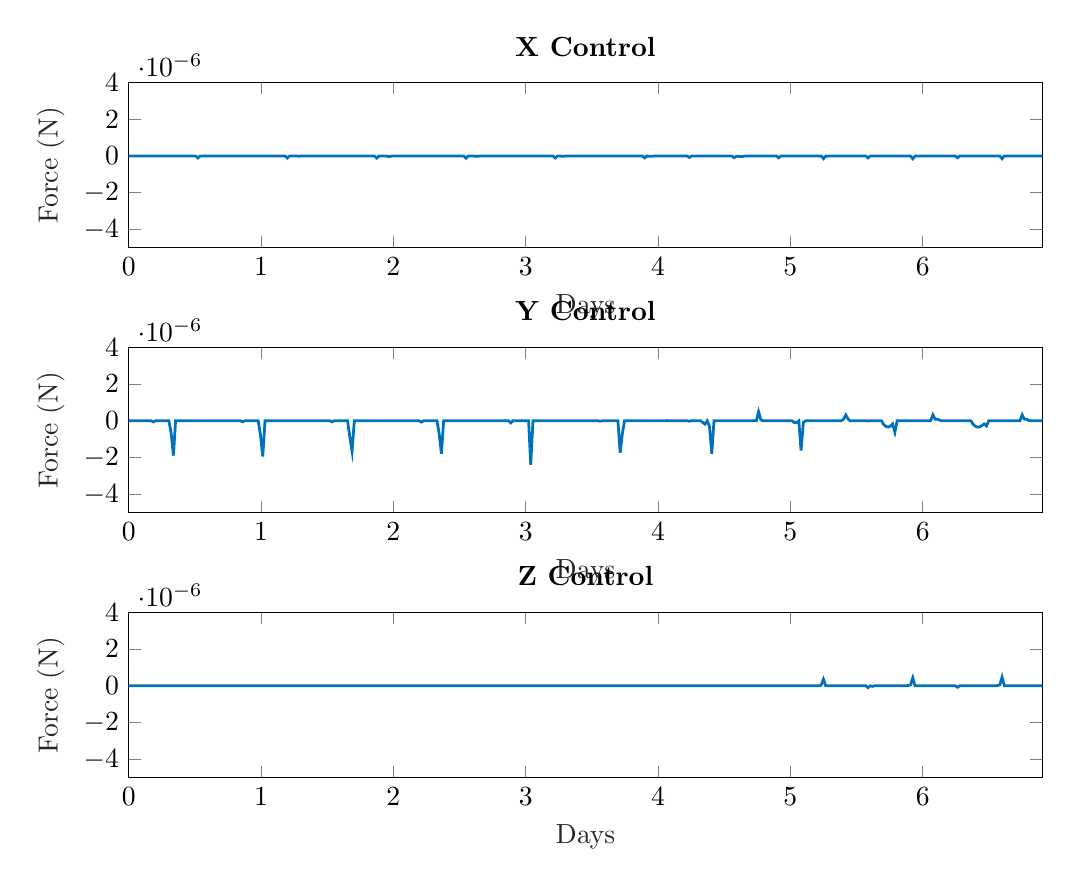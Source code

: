 % This file was created by matlab2tikz.
%
%The latest updates can be retrieved from
%  http://www.mathworks.com/matlabcentral/fileexchange/22022-matlab2tikz-matlab2tikz
%where you can also make suggestions and rate matlab2tikz.
%
\definecolor{mycolor1}{rgb}{0.0,0.447,0.741}%
%
\begin{tikzpicture}

\begin{axis}[%
width=4.568in,
height=0.827in,
at={(0.766in,3.215in)},
scale only axis,
xmin=0,
xmax=6.904,
xlabel style={font=\color{white!15!black}},
xlabel={Days},
ymin=-5e-06,
ymax=4e-06,
ylabel style={font=\color{white!15!black}},
ylabel={Force (N)},
axis background/.style={fill=white},
title style={font=\bfseries},
title={X Control}
]
\addplot [color=mycolor1, line width=1.0pt, forget plot]
  table[row sep=crcr]{%
0	5.029e-16\\
0.017	7.652e-16\\
0.034	9.939e-16\\
0.051	1.177e-15\\
0.068	1.303e-15\\
0.084	1.367e-15\\
0.101	1.375e-15\\
0.118	1.344e-15\\
0.135	1.297e-15\\
0.152	1.258e-15\\
0.169	1.244e-15\\
0.186	-1.205e-16\\
0.203	-9.17e-18\\
0.219	-5.318e-18\\
0.236	-3.497e-18\\
0.253	-2.233e-18\\
0.27	-1.373e-18\\
0.287	-7.483e-19\\
0.304	-2.847e-19\\
0.321	-1.244e-20\\
0.338	1.093e-19\\
0.354	1.667e-19\\
0.371	1.031e-19\\
0.388	-4.097e-20\\
0.405	-2.311e-19\\
0.422	-4.579e-19\\
0.439	-7.325e-19\\
0.456	-9.957e-19\\
0.473	-1.21e-18\\
0.49	-1.437e-18\\
0.506	-1.6e-18\\
0.523	-1.087e-07\\
0.54	-2.686e-14\\
0.557	-1.227e-14\\
0.574	-7.561e-15\\
0.591	-4.994e-15\\
0.608	-3.244e-15\\
0.625	-1.89e-15\\
0.641	-7.523e-16\\
0.658	2.528e-16\\
0.675	1.164e-15\\
0.692	1.988e-15\\
0.709	2.707e-15\\
0.726	3.287e-15\\
0.743	3.695e-15\\
0.76	3.915e-15\\
0.777	3.966e-15\\
0.793	3.898e-15\\
0.81	3.78e-15\\
0.827	3.681e-15\\
0.844	3.652e-15\\
0.861	-3.157e-16\\
0.878	-1.648e-17\\
0.895	-9.149e-18\\
0.912	-5.44e-18\\
0.928	-3.782e-18\\
0.945	-2.148e-18\\
0.962	-1.032e-18\\
0.979	-7.043e-19\\
0.996	7.031e-20\\
1.013	3.831e-19\\
1.03	1.475e-20\\
1.047	3.291e-20\\
1.063	-4.2e-19\\
1.08	-2.56e-20\\
1.097	-1.076e-18\\
1.114	-8.526e-19\\
1.131	-2.273e-18\\
1.148	-2.934e-18\\
1.165	-2.095e-18\\
1.182	-3.7e-18\\
1.199	-1.156e-07\\
1.215	-3.533e-15\\
1.232	-1.61e-15\\
1.249	-9.306e-16\\
1.266	-5.59e-16\\
1.283	-8.688e-09\\
1.3	-4.489e-09\\
1.317	-5.414e-16\\
1.334	-4.052e-16\\
1.35	-2.142e-16\\
1.367	-3.82e-17\\
1.384	1.158e-16\\
1.401	2.466e-16\\
1.418	3.542e-16\\
1.435	4.346e-16\\
1.452	4.913e-16\\
1.469	5.234e-16\\
1.485	5.412e-16\\
1.502	5.566e-16\\
1.519	5.709e-16\\
1.536	-6.236e-16\\
1.553	-2.253e-16\\
1.57	-1.177e-16\\
1.587	-6.4e-17\\
1.604	-2.979e-17\\
1.621	-5.816e-18\\
1.637	1.102e-17\\
1.654	2.189e-17\\
1.671	2.739e-17\\
1.688	2.815e-17\\
1.705	2.478e-17\\
1.722	1.812e-17\\
1.739	9.015e-18\\
1.756	-1.74e-18\\
1.772	-1.344e-17\\
1.789	-2.55e-17\\
1.806	-3.722e-17\\
1.823	-4.783e-17\\
1.84	-5.67e-17\\
1.857	-6.278e-17\\
1.874	-1.136e-07\\
1.891	-3.558e-15\\
1.907	-1.625e-15\\
1.924	-9.298e-16\\
1.941	-1.55e-10\\
1.958	-1.997e-08\\
1.975	-2.072e-08\\
1.992	-2.839e-15\\
2.009	-1.022e-15\\
2.026	-5.116e-16\\
2.043	-2.204e-16\\
2.059	-9.955e-18\\
2.076	1.544e-16\\
2.093	2.872e-16\\
2.11	3.882e-16\\
2.127	4.598e-16\\
2.144	5.073e-16\\
2.161	5.367e-16\\
2.178	5.61e-16\\
2.194	5.878e-16\\
2.211	-3.047e-16\\
2.228	-9.935e-17\\
2.245	-5.057e-17\\
2.262	-2.845e-17\\
2.279	-1.354e-17\\
2.296	-3.308e-18\\
2.313	3.235e-18\\
2.33	8.303e-18\\
2.346	1.118e-17\\
2.363	1.181e-17\\
2.38	1.032e-17\\
2.397	7.386e-18\\
2.414	3.927e-18\\
2.431	6.318e-20\\
2.448	-4.692e-18\\
2.465	-9.363e-18\\
2.481	-1.437e-17\\
2.498	-1.841e-17\\
2.515	-2.192e-17\\
2.532	-2.486e-17\\
2.549	-1.146e-07\\
2.566	-6.73e-15\\
2.583	-3.1e-15\\
2.6	-1.82e-15\\
2.616	-1.418e-08\\
2.633	-2.023e-08\\
2.65	-2.674e-15\\
2.667	-1.412e-15\\
2.684	-7.324e-16\\
2.701	-2.889e-16\\
2.718	4.78e-17\\
2.735	3.241e-16\\
2.752	5.529e-16\\
2.768	7.377e-16\\
2.785	8.745e-16\\
2.802	9.631e-16\\
2.819	1.01e-15\\
2.836	1.031e-15\\
2.853	1.045e-15\\
2.87	1.069e-15\\
2.887	-1.76e-14\\
2.903	-4.707e-15\\
2.92	-2.339e-15\\
2.937	-1.276e-15\\
2.954	-6.255e-16\\
2.971	-1.746e-16\\
2.988	1.465e-16\\
3.005	3.623e-16\\
3.022	4.83e-16\\
3.038	5.181e-16\\
3.055	4.786e-16\\
3.072	3.779e-16\\
3.089	2.311e-16\\
3.106	5.284e-17\\
3.123	-1.443e-16\\
3.14	-3.478e-16\\
3.157	-5.464e-16\\
3.174	-7.255e-16\\
3.19	-8.718e-16\\
3.207	-9.697e-16\\
3.224	-1.091e-07\\
3.241	-3.555e-15\\
3.258	-3.055e-09\\
3.275	-1.517e-08\\
3.292	-8.493e-09\\
3.309	-2.016e-15\\
3.325	-1.019e-15\\
3.342	-5.858e-16\\
3.359	-3.069e-16\\
3.376	-9.29e-17\\
3.393	8.41e-17\\
3.41	2.37e-16\\
3.427	3.678e-16\\
3.444	4.761e-16\\
3.46	5.57e-16\\
3.477	6.098e-16\\
3.494	6.371e-16\\
3.511	6.48e-16\\
3.528	6.537e-16\\
3.545	6.664e-16\\
3.562	-7.57e-14\\
3.579	-1.212e-14\\
3.596	-5.765e-15\\
3.612	-3.084e-15\\
3.629	-1.466e-15\\
3.646	-3.465e-16\\
3.663	4.486e-16\\
3.68	9.768e-16\\
3.697	1.266e-15\\
3.714	1.336e-15\\
3.731	1.218e-15\\
3.747	9.474e-16\\
3.764	5.615e-16\\
3.781	9.698e-17\\
3.798	-4.108e-16\\
3.815	-9.341e-16\\
3.832	-1.439e-15\\
3.849	-1.893e-15\\
3.866	-2.256e-15\\
3.883	-2.485e-15\\
3.899	-1.01e-07\\
3.916	-3.675e-09\\
3.933	-1.135e-08\\
3.95	-1.764e-08\\
3.967	-1.675e-15\\
3.984	-7.776e-16\\
4.001	-4.467e-16\\
4.018	-2.597e-16\\
4.034	-1.324e-16\\
4.051	-3.307e-17\\
4.068	5.342e-17\\
4.085	1.291e-16\\
4.102	1.973e-16\\
4.119	2.549e-16\\
4.136	2.997e-16\\
4.153	3.291e-16\\
4.169	3.463e-16\\
4.186	3.534e-16\\
4.203	3.584e-16\\
4.22	3.678e-16\\
4.237	-7.921e-08\\
4.254	-9.071e-17\\
4.271	-3.917e-17\\
4.288	-2.01e-17\\
4.305	-9.032e-18\\
4.321	-1.232e-18\\
4.338	4.758e-18\\
4.355	1.702e-18\\
4.372	9.262e-19\\
4.389	2.343e-18\\
4.406	3.138e-18\\
4.423	2.95e-18\\
4.44	1.951e-18\\
4.456	4.096e-19\\
4.473	-1.536e-18\\
4.49	-3.596e-18\\
4.507	-5.509e-18\\
4.524	-6.828e-18\\
4.541	-8.092e-18\\
4.558	-8.244e-18\\
4.575	-9.359e-08\\
4.591	-1.391e-08\\
4.608	-1.951e-08\\
4.625	-2.745e-08\\
4.642	-2.225e-08\\
4.659	-2.63e-15\\
4.676	-1.598e-15\\
4.693	-9.759e-16\\
4.71	-5.687e-16\\
4.727	-2.65e-16\\
4.743	-1.648e-17\\
4.76	1.983e-16\\
4.777	3.816e-16\\
4.794	5.436e-16\\
4.811	6.733e-16\\
4.828	7.661e-16\\
4.845	8.237e-16\\
4.862	8.554e-16\\
4.878	8.794e-16\\
4.895	9.153e-16\\
4.912	-9.778e-08\\
4.929	-7.062e-16\\
4.946	-2.529e-16\\
4.963	-1.293e-16\\
4.98	-6.652e-17\\
4.997	-2.411e-17\\
5.013	6.523e-18\\
5.03	3.14e-17\\
5.047	1.957e-17\\
5.064	1.698e-17\\
5.081	2.446e-17\\
5.098	2.774e-17\\
5.115	2.695e-17\\
5.132	2.457e-17\\
5.149	1.941e-17\\
5.165	1.539e-17\\
5.182	5.754e-17\\
5.199	-4.168e-16\\
5.216	-3.174e-16\\
5.233	-2.014e-16\\
5.25	-1.468e-07\\
5.267	-5.124e-09\\
5.284	-8.919e-09\\
5.3	-6.939e-10\\
5.317	-3.637e-15\\
5.334	-1.838e-15\\
5.351	-1.051e-15\\
5.368	-5.652e-16\\
5.385	-2.01e-16\\
5.402	1.056e-16\\
5.419	3.881e-16\\
5.436	6.138e-16\\
5.452	7.829e-16\\
5.469	1.046e-15\\
5.486	1.295e-15\\
5.503	1.527e-15\\
5.52	1.76e-15\\
5.537	2.048e-15\\
5.554	2.52e-15\\
5.571	3.523e-15\\
5.587	-1.022e-07\\
5.604	-2.704e-14\\
5.621	-5.613e-15\\
5.638	-2.53e-15\\
5.655	-1.062e-15\\
5.672	-5.185e-17\\
5.689	7.885e-16\\
5.706	1.528e-15\\
5.722	2.787e-16\\
5.739	8.21e-17\\
5.756	1.038e-16\\
5.773	1.913e-16\\
5.79	3.073e-16\\
5.807	4.231e-16\\
5.824	4.859e-16\\
5.841	4.947e-16\\
5.858	4.265e-16\\
5.874	-2.826e-15\\
5.891	-3.379e-15\\
5.908	-9.169e-15\\
5.925	-1.535e-07\\
5.942	-2.71e-09\\
5.959	-3.284e-10\\
5.976	-1.281e-14\\
5.993	-5.658e-15\\
6.009	-3.201e-15\\
6.026	-1.877e-15\\
6.043	-9.857e-16\\
6.06	-2.948e-16\\
6.077	3.135e-16\\
6.094	8.809e-16\\
6.111	1.334e-15\\
6.128	1.67e-15\\
6.144	2.199e-15\\
6.161	2.693e-15\\
6.178	3.145e-15\\
6.195	3.591e-15\\
6.212	4.137e-15\\
6.229	5.029e-15\\
6.246	6.907e-15\\
6.263	-9.374e-08\\
6.28	-4.423e-14\\
6.296	-1.015e-14\\
6.313	-4.543e-15\\
6.33	-1.826e-15\\
6.347	7.004e-17\\
6.364	1.683e-15\\
6.381	3.223e-15\\
6.398	5.714e-16\\
6.415	9.382e-17\\
6.431	1.075e-16\\
6.448	2.597e-16\\
6.465	4.966e-16\\
6.482	7.494e-16\\
6.499	9.185e-16\\
6.516	1.016e-15\\
6.533	9.856e-16\\
6.55	-3.469e-15\\
6.566	-7.562e-15\\
6.583	-2.05e-14\\
6.6	-1.492e-07\\
6.617	-5.855e-14\\
6.634	-8.46e-15\\
6.651	-4.346e-15\\
6.668	-2.637e-15\\
6.685	-1.638e-15\\
6.702	-9.393e-16\\
6.718	-3.862e-16\\
6.735	9.714e-17\\
6.752	5.516e-16\\
6.769	9.671e-16\\
6.786	1.304e-15\\
6.803	1.54e-15\\
6.82	1.975e-15\\
6.837	2.381e-15\\
6.853	2.755e-15\\
6.87	3.131e-15\\
6.887	3.608e-15\\
6.904	4.427e-15\\
};
\end{axis}

\begin{axis}[%
width=4.568in,
height=0.827in,
at={(0.766in,1.891in)},
scale only axis,
xmin=0,
xmax=6.904,
xlabel style={font=\color{white!15!black}},
xlabel={Days},
ymin=-5e-06,
ymax=4e-06,
ylabel style={font=\color{white!15!black}},
ylabel={Force (N)},
axis background/.style={fill=white},
title style={font=\bfseries},
title={Y Control}
]
\addplot [color=mycolor1, line width=1.0pt, forget plot]
  table[row sep=crcr]{%
0	2.466e-14\\
0.017	1.432e-14\\
0.034	8.513e-15\\
0.051	5.364e-15\\
0.068	3.526e-15\\
0.084	2.346e-15\\
0.101	1.517e-15\\
0.118	8.796e-16\\
0.135	3.405e-16\\
0.152	-1.708e-16\\
0.169	-7.228e-16\\
0.186	-6.006e-08\\
0.203	-9.965e-17\\
0.219	-6.367e-17\\
0.236	-6.198e-17\\
0.253	-8.53e-17\\
0.27	-4.002e-16\\
0.287	-1.876e-15\\
0.304	-8.56e-15\\
0.321	-6.914e-07\\
0.338	-1.895e-06\\
0.354	-1.137e-15\\
0.371	-2.947e-16\\
0.388	-8.763e-17\\
0.405	-3.65e-17\\
0.422	-1.989e-17\\
0.439	-1.262e-17\\
0.456	-8.517e-18\\
0.473	-6.025e-18\\
0.49	-4.196e-18\\
0.506	-2.952e-18\\
0.523	1.406e-15\\
0.54	3.752e-15\\
0.557	7.101e-15\\
0.574	1.324e-14\\
0.591	2.685e-14\\
0.608	5.651e-14\\
0.625	1.092e-13\\
0.641	1.692e-13\\
0.658	1.611e-13\\
0.675	9.543e-14\\
0.692	4.869e-14\\
0.709	2.65e-14\\
0.726	1.604e-14\\
0.743	1.041e-14\\
0.76	6.926e-15\\
0.777	4.492e-15\\
0.793	2.615e-15\\
0.81	1.016e-15\\
0.827	-5.052e-16\\
0.844	-2.151e-15\\
0.861	-5.181e-08\\
0.878	-1.727e-16\\
0.895	-1.126e-16\\
0.912	-1.03e-16\\
0.928	-1.21e-16\\
0.945	-4.122e-16\\
0.962	-1.945e-15\\
0.979	-1.103e-14\\
0.996	-7.869e-07\\
1.013	-1.948e-06\\
1.03	-1.978e-15\\
1.047	-7.108e-16\\
1.063	-1.837e-16\\
1.08	-7.149e-17\\
1.097	-3.745e-17\\
1.114	-2.484e-17\\
1.131	-1.512e-17\\
1.148	-1.17e-17\\
1.165	-8.502e-18\\
1.182	-4.641e-18\\
1.199	-3.823e-16\\
1.215	-1.847e-16\\
1.232	-3.65e-17\\
1.249	1.075e-16\\
1.266	2.08e-16\\
1.283	2.026e-15\\
1.3	3.976e-15\\
1.317	5.541e-15\\
1.334	6.178e-15\\
1.35	5.607e-15\\
1.367	4.514e-15\\
1.384	3.434e-15\\
1.401	2.548e-15\\
1.418	1.86e-15\\
1.435	1.329e-15\\
1.452	9.187e-16\\
1.469	5.85e-16\\
1.485	3.106e-16\\
1.502	5.162e-17\\
1.519	-2.07e-16\\
1.536	-6.087e-08\\
1.553	-5.048e-15\\
1.57	-3.352e-15\\
1.587	-3.122e-15\\
1.604	-3.531e-15\\
1.621	-4.849e-15\\
1.637	-9.694e-15\\
1.654	-2.844e-14\\
1.671	-8.807e-07\\
1.688	-1.656e-06\\
1.705	-1.672e-14\\
1.722	-4.834e-15\\
1.739	-2.256e-15\\
1.756	-1.24e-15\\
1.772	-7.569e-16\\
1.789	-4.937e-16\\
1.806	-3.353e-16\\
1.823	-2.322e-16\\
1.84	-1.604e-16\\
1.857	-1.07e-16\\
1.874	-8.667e-16\\
1.891	-7.18e-16\\
1.907	-6.517e-16\\
1.924	-6.788e-16\\
1.941	-1.038e-15\\
1.958	1.304e-15\\
1.975	3.111e-15\\
1.992	4.35e-15\\
2.009	5.085e-15\\
2.026	5.371e-15\\
2.043	4.872e-15\\
2.059	3.768e-15\\
2.076	2.789e-15\\
2.093	2.035e-15\\
2.11	1.461e-15\\
2.127	1.014e-15\\
2.144	6.56e-16\\
2.161	3.538e-16\\
2.178	8.112e-17\\
2.194	-1.945e-16\\
2.211	-6.937e-08\\
2.228	-1.954e-15\\
2.245	-1.268e-15\\
2.262	-1.138e-15\\
2.279	-1.273e-15\\
2.296	-1.825e-15\\
2.313	-5.025e-15\\
2.33	-3.309e-14\\
2.346	-6.956e-07\\
2.363	-1.795e-06\\
2.38	-3.108e-14\\
2.397	-2.253e-15\\
2.414	-1.004e-15\\
2.431	-5.53e-16\\
2.448	-3.339e-16\\
2.465	-2.151e-16\\
2.481	-1.45e-16\\
2.498	-9.984e-17\\
2.515	-6.827e-17\\
2.532	-4.631e-17\\
2.549	-1.219e-15\\
2.566	-7.628e-16\\
2.583	-4.241e-16\\
2.6	-1.381e-16\\
2.616	1.833e-15\\
2.633	3.923e-15\\
2.65	6.65e-15\\
2.667	1.085e-14\\
2.684	1.598e-14\\
2.701	1.783e-14\\
2.718	1.439e-14\\
2.735	9.871e-15\\
2.752	6.609e-15\\
2.768	4.515e-15\\
2.785	3.127e-15\\
2.802	2.148e-15\\
2.819	1.42e-15\\
2.836	8.441e-16\\
2.853	3.532e-16\\
2.87	-1.082e-16\\
2.887	-1.177e-07\\
2.903	-6.458e-14\\
2.92	-4.049e-14\\
2.937	-3.568e-14\\
2.954	-3.787e-14\\
2.971	-4.635e-14\\
2.988	-6.6e-14\\
3.005	-1.219e-13\\
3.022	-9.836e-13\\
3.038	-2.401e-06\\
3.055	-1.208e-11\\
3.072	-2.077e-13\\
3.089	-6.388e-14\\
3.106	-3.073e-14\\
3.123	-1.744e-14\\
3.14	-1.087e-14\\
3.157	-7.172e-15\\
3.174	-4.89e-15\\
3.19	-3.373e-15\\
3.207	-2.296e-15\\
3.224	-8.577e-16\\
3.241	-4.914e-16\\
3.258	1.509e-16\\
3.275	6.016e-16\\
3.292	1.205e-15\\
3.309	1.875e-15\\
3.325	2.921e-15\\
3.342	4.624e-15\\
3.359	7.074e-15\\
3.376	9.369e-15\\
3.393	9.384e-15\\
3.41	7.284e-15\\
3.427	5.115e-15\\
3.444	3.524e-15\\
3.46	2.426e-15\\
3.477	1.661e-15\\
3.494	1.111e-15\\
3.511	6.975e-16\\
3.528	3.671e-16\\
3.545	7.779e-17\\
3.562	-2.146e-08\\
3.579	-2.068e-13\\
3.596	-1.096e-13\\
3.612	-9.135e-14\\
3.629	-9.324e-14\\
3.646	-1.104e-13\\
3.663	-1.566e-13\\
3.68	-3.135e-13\\
3.697	-1.138e-12\\
3.714	-1.741e-06\\
3.731	-6.718e-07\\
3.747	-7.501e-13\\
3.764	-1.885e-13\\
3.781	-8.136e-14\\
3.798	-4.446e-14\\
3.815	-2.731e-14\\
3.832	-1.791e-14\\
3.849	-1.218e-14\\
3.866	-8.394e-15\\
3.883	-5.708e-15\\
3.899	-4.675e-16\\
3.916	-1.612e-16\\
3.933	5.703e-17\\
3.95	3.294e-16\\
3.967	5.703e-16\\
3.984	9.249e-16\\
4.001	1.518e-15\\
4.018	2.655e-15\\
4.034	5.247e-15\\
4.051	1.38e-14\\
4.068	1.227e-08\\
4.085	1.389e-11\\
4.102	1.253e-14\\
4.119	4.666e-15\\
4.136	2.379e-15\\
4.153	1.376e-15\\
4.169	8.423e-16\\
4.186	5.167e-16\\
4.203	2.944e-16\\
4.22	1.254e-16\\
4.237	-2.265e-08\\
4.254	-7.905e-16\\
4.271	-5.113e-16\\
4.288	-4.86e-16\\
4.305	-5.938e-16\\
4.321	-1.026e-15\\
4.338	-8.852e-08\\
4.355	-1.822e-07\\
4.372	-2.236e-14\\
4.389	-3.132e-07\\
4.406	-1.796e-06\\
4.423	-6.295e-15\\
4.44	-1.646e-15\\
4.456	-6.942e-16\\
4.473	-3.639e-16\\
4.49	-2.16e-16\\
4.507	-1.388e-16\\
4.524	-9.408e-17\\
4.541	-6.558e-17\\
4.558	-4.677e-17\\
4.575	-1.853e-15\\
4.591	-8.301e-16\\
4.608	-2.079e-16\\
4.625	3.311e-16\\
4.642	1.095e-15\\
4.659	1.829e-15\\
4.676	2.985e-15\\
4.693	5.187e-15\\
4.71	1.035e-14\\
4.727	2.524e-14\\
4.743	7.363e-14\\
4.76	4.912e-07\\
4.777	5.46e-08\\
4.794	2.875e-14\\
4.811	1.086e-14\\
4.828	5.518e-15\\
4.845	3.165e-15\\
4.862	1.902e-15\\
4.878	1.128e-15\\
4.895	5.917e-16\\
4.912	-9.294e-10\\
4.929	-5.306e-15\\
4.946	-2.696e-15\\
4.963	-2.154e-15\\
4.98	-2.176e-15\\
4.997	-2.718e-15\\
5.013	-4.778e-15\\
5.03	-1.028e-07\\
5.047	-9.174e-08\\
5.064	-1.187e-13\\
5.081	-1.622e-06\\
5.098	-9.16e-08\\
5.115	-1.981e-14\\
5.132	-5.698e-15\\
5.149	-2.565e-15\\
5.165	-1.426e-15\\
5.182	-1.469e-15\\
5.199	-1.978e-16\\
5.216	-1.05e-16\\
5.233	-5.608e-17\\
5.25	-9.319e-16\\
5.267	-2.019e-16\\
5.284	4.693e-16\\
5.3	1.22e-15\\
5.317	2.11e-15\\
5.334	3.588e-15\\
5.351	6.481e-15\\
5.368	1.365e-14\\
5.385	4.163e-14\\
5.402	9.086e-08\\
5.419	3.215e-07\\
5.436	9.401e-08\\
5.452	4.711e-13\\
5.469	1.596e-14\\
5.486	6.118e-15\\
5.503	3.145e-15\\
5.52	1.741e-15\\
5.537	8.999e-16\\
5.554	2.894e-16\\
5.571	-2.826e-16\\
5.587	-5.999e-09\\
5.604	-2.066e-14\\
5.621	-1.62e-14\\
5.638	-1.577e-14\\
5.655	-1.801e-14\\
5.672	-2.478e-14\\
5.689	-5.088e-14\\
5.706	-2.097e-07\\
5.722	-3.05e-07\\
5.739	-3.42e-07\\
5.756	-2.958e-07\\
5.773	-1.703e-07\\
5.79	-6.275e-07\\
5.807	-5.746e-12\\
5.824	-3.851e-13\\
5.841	-1.132e-13\\
5.858	-6.031e-14\\
5.874	-7.084e-15\\
5.891	-3.592e-15\\
5.908	-1.227e-15\\
5.925	-1.547e-15\\
5.942	-1.188e-16\\
5.959	1.355e-15\\
5.976	2.665e-15\\
5.993	4.551e-15\\
6.009	7.72e-15\\
6.026	1.399e-14\\
6.043	2.965e-14\\
6.06	9.093e-14\\
6.077	3.271e-07\\
6.094	9.006e-08\\
6.111	9.049e-08\\
6.128	3.909e-08\\
6.144	3.153e-14\\
6.161	1.25e-14\\
6.178	6.492e-15\\
6.195	3.616e-15\\
6.212	1.893e-15\\
6.229	6.363e-16\\
6.246	-5.293e-16\\
6.263	-1.552e-13\\
6.28	-3.128e-14\\
6.296	-2.573e-14\\
6.313	-2.565e-14\\
6.33	-2.967e-14\\
6.347	-4.087e-14\\
6.364	-7.84e-14\\
6.381	-1.851e-07\\
6.398	-2.986e-07\\
6.415	-3.449e-07\\
6.431	-3.251e-07\\
6.448	-2.565e-07\\
6.465	-1.732e-07\\
6.482	-2.829e-07\\
6.499	-8.641e-13\\
6.516	-2.463e-13\\
6.533	-1.109e-13\\
6.55	-1.617e-14\\
6.566	-6.65e-15\\
6.583	-2.029e-15\\
6.6	-3.025e-16\\
6.617	6.104e-16\\
6.634	1.509e-15\\
6.651	2.68e-15\\
6.668	4.468e-15\\
6.685	7.635e-15\\
6.702	1.433e-14\\
6.718	3.278e-14\\
6.735	1.214e-13\\
6.752	3.244e-07\\
6.769	8.765e-08\\
6.786	8.826e-08\\
6.803	1.9e-08\\
6.82	2.258e-14\\
6.837	9.118e-15\\
6.853	4.763e-15\\
6.87	2.638e-15\\
6.887	1.335e-15\\
6.904	3.507e-16\\
};
\end{axis}

\begin{axis}[%
width=4.568in,
height=0.827in,
at={(0.766in,0.566in)},
scale only axis,
xmin=0,
xmax=6.904,
xlabel style={font=\color{white!15!black}},
xlabel={Days},
ymin=-5e-06,
ymax=4e-06,
ylabel style={font=\color{white!15!black}},
ylabel={Force (N)},
axis background/.style={fill=white},
title style={font=\bfseries},
title={Z Control}
]
\addplot [color=mycolor1, line width=1.0pt, forget plot]
  table[row sep=crcr]{%
0	-4.378e-16\\
0.017	-5.302e-16\\
0.034	-6.138e-16\\
0.051	-6.843e-16\\
0.068	-7.375e-16\\
0.084	-7.706e-16\\
0.101	-7.828e-16\\
0.118	-7.764e-16\\
0.135	-7.565e-16\\
0.152	-7.294e-16\\
0.169	-7.008e-16\\
0.186	-3.286e-19\\
0.203	-8.031e-19\\
0.219	-1.068e-18\\
0.236	-1.164e-18\\
0.253	-1.182e-18\\
0.27	-1.102e-18\\
0.287	-9.324e-19\\
0.304	-7.518e-19\\
0.321	-5.572e-19\\
0.338	-2.955e-19\\
0.354	-9.529e-20\\
0.371	7.458e-20\\
0.388	2.952e-19\\
0.405	4.744e-19\\
0.422	6.323e-19\\
0.439	7.905e-19\\
0.456	8.892e-19\\
0.473	9.962e-19\\
0.49	1.026e-18\\
0.506	1.067e-18\\
0.523	4.269e-16\\
0.54	4.517e-16\\
0.557	3.885e-16\\
0.574	2.588e-16\\
0.591	7.533e-17\\
0.608	-1.504e-16\\
0.625	-4.073e-16\\
0.641	-6.853e-16\\
0.658	-9.742e-16\\
0.675	-1.263e-15\\
0.692	-1.54e-15\\
0.709	-1.793e-15\\
0.726	-2.007e-15\\
0.743	-2.17e-15\\
0.76	-2.274e-15\\
0.777	-2.315e-15\\
0.793	-2.301e-15\\
0.81	-2.246e-15\\
0.827	-2.168e-15\\
0.844	-2.085e-15\\
0.861	-1.246e-18\\
0.878	-1.252e-18\\
0.895	-2.32e-18\\
0.912	-2.175e-18\\
0.928	-2.951e-18\\
0.945	-2.385e-18\\
0.962	-2.003e-18\\
0.979	-1.625e-18\\
0.996	-1.119e-18\\
1.013	-1.397e-18\\
1.03	-4.171e-19\\
1.047	1.938e-19\\
1.063	1.808e-19\\
1.08	4.309e-19\\
1.097	-3.755e-19\\
1.114	6.287e-19\\
1.131	1.476e-18\\
1.148	1.216e-18\\
1.165	1.507e-18\\
1.182	1.801e-18\\
1.199	2.927e-16\\
1.215	3.098e-16\\
1.232	3.066e-16\\
1.249	2.939e-16\\
1.266	2.701e-16\\
1.283	5.66e-18\\
1.3	-2.183e-17\\
1.317	-7.038e-17\\
1.334	-1.243e-16\\
1.35	-1.756e-16\\
1.367	-2.289e-16\\
1.384	-2.806e-16\\
1.401	-3.24e-16\\
1.418	-3.63e-16\\
1.435	-3.899e-16\\
1.452	-4.056e-16\\
1.469	-4.086e-16\\
1.485	-4.053e-16\\
1.502	-3.925e-16\\
1.519	-3.778e-16\\
1.536	-7.251e-17\\
1.553	-8.448e-17\\
1.57	-8.871e-17\\
1.587	-8.6e-17\\
1.604	-7.788e-17\\
1.621	-6.605e-17\\
1.637	-5.204e-17\\
1.654	-3.695e-17\\
1.671	-2.141e-17\\
1.688	-5.854e-18\\
1.705	9.546e-18\\
1.722	2.468e-17\\
1.739	3.945e-17\\
1.756	5.369e-17\\
1.772	6.711e-17\\
1.789	7.942e-17\\
1.806	9.017e-17\\
1.823	9.893e-17\\
1.84	1.052e-16\\
1.857	1.087e-16\\
1.874	3.997e-16\\
1.891	4.289e-16\\
1.907	4.372e-16\\
1.924	4.294e-16\\
1.941	4.119e-16\\
1.958	7.309e-17\\
1.975	-6.045e-18\\
1.992	-5.333e-17\\
2.009	-1.079e-16\\
2.026	-1.659e-16\\
2.043	-2.244e-16\\
2.059	-2.82e-16\\
2.076	-3.327e-16\\
2.093	-3.759e-16\\
2.11	-4.082e-16\\
2.127	-4.275e-16\\
2.144	-4.346e-16\\
2.161	-4.3e-16\\
2.178	-4.193e-16\\
2.194	-4.04e-16\\
2.211	-2.753e-17\\
2.228	-3.271e-17\\
2.245	-3.49e-17\\
2.262	-3.453e-17\\
2.279	-3.112e-17\\
2.296	-2.674e-17\\
2.313	-2.054e-17\\
2.33	-1.474e-17\\
2.346	-8.763e-18\\
2.363	-2.522e-18\\
2.38	3.28e-18\\
2.397	9.145e-18\\
2.414	1.545e-17\\
2.431	2.056e-17\\
2.448	2.602e-17\\
2.465	3.077e-17\\
2.481	3.5e-17\\
2.498	3.888e-17\\
2.515	4.136e-17\\
2.532	4.219e-17\\
2.549	4.861e-16\\
2.566	5.11e-16\\
2.583	5.083e-16\\
2.6	4.818e-16\\
2.616	6.8e-17\\
2.633	1.887e-17\\
2.65	-5.942e-17\\
2.667	-1.492e-16\\
2.684	-2.461e-16\\
2.701	-3.463e-16\\
2.718	-4.456e-16\\
2.735	-5.397e-16\\
2.752	-6.235e-16\\
2.768	-6.918e-16\\
2.785	-7.4e-16\\
2.802	-7.654e-16\\
2.819	-7.681e-16\\
2.836	-7.518e-16\\
2.853	-7.225e-16\\
2.87	-6.869e-16\\
2.887	-1.59e-15\\
2.903	-1.829e-15\\
2.92	-1.899e-15\\
2.937	-1.815e-15\\
2.954	-1.616e-15\\
2.971	-1.348e-15\\
2.988	-1.045e-15\\
3.005	-7.293e-16\\
3.022	-4.122e-16\\
3.038	-9.843e-17\\
3.055	2.121e-16\\
3.072	5.205e-16\\
3.089	8.273e-16\\
3.106	1.131e-15\\
3.123	1.43e-15\\
3.14	1.715e-15\\
3.157	1.977e-15\\
3.174	2.202e-15\\
3.19	2.375e-15\\
3.207	2.482e-15\\
3.224	2.922e-16\\
3.241	2.976e-16\\
3.258	1.771e-16\\
3.275	1.163e-16\\
3.292	6.102e-17\\
3.309	1.683e-17\\
3.325	-3.585e-17\\
3.342	-9.451e-17\\
3.359	-1.571e-16\\
3.376	-2.206e-16\\
3.393	-2.84e-16\\
3.41	-3.444e-16\\
3.427	-3.985e-16\\
3.444	-4.432e-16\\
3.46	-4.741e-16\\
3.477	-4.901e-16\\
3.494	-4.912e-16\\
3.511	-4.791e-16\\
3.528	-4.582e-16\\
3.545	-4.326e-16\\
3.562	-5.467e-15\\
3.579	-6.142e-15\\
3.596	-6.252e-15\\
3.612	-5.85e-15\\
3.629	-5.093e-15\\
3.646	-4.152e-15\\
3.663	-3.151e-15\\
3.68	-2.149e-15\\
3.697	-1.175e-15\\
3.714	-2.235e-16\\
3.731	7.179e-16\\
3.747	1.663e-15\\
3.764	2.627e-15\\
3.781	3.617e-15\\
3.798	4.63e-15\\
3.815	5.65e-15\\
3.832	6.64e-15\\
3.849	7.543e-15\\
3.866	8.279e-15\\
3.883	8.774e-15\\
3.899	1.994e-16\\
3.916	1.728e-16\\
3.933	1.393e-16\\
3.95	9.713e-17\\
3.967	7.676e-17\\
3.984	4.993e-17\\
4.001	1.779e-17\\
4.018	-1.571e-17\\
4.034	-5.401e-17\\
4.051	-9.071e-17\\
4.068	-1.301e-16\\
4.085	-1.674e-16\\
4.102	-2.034e-16\\
4.119	-2.34e-16\\
4.136	-2.589e-16\\
4.153	-2.75e-16\\
4.169	-2.84e-16\\
4.186	-2.854e-16\\
4.203	-2.78e-16\\
4.22	-2.656e-16\\
4.237	-4.903e-17\\
4.254	-5.717e-17\\
4.271	-5.85e-17\\
4.288	-5.365e-17\\
4.305	-4.503e-17\\
4.321	-3.547e-17\\
4.338	-2.639e-17\\
4.355	-1.69e-17\\
4.372	-9.11e-18\\
4.389	-2.334e-18\\
4.406	4.323e-18\\
4.423	1.112e-17\\
4.44	1.834e-17\\
4.456	2.627e-17\\
4.473	3.543e-17\\
4.49	4.548e-17\\
4.507	5.696e-17\\
4.524	6.92e-17\\
4.541	8.118e-17\\
4.558	9.12e-17\\
4.575	1.06e-15\\
4.591	9.722e-16\\
4.608	8.435e-16\\
4.625	6.955e-16\\
4.642	5.406e-16\\
4.659	4.368e-16\\
4.676	3.181e-16\\
4.693	1.902e-16\\
4.71	5.683e-17\\
4.727	-8.095e-17\\
4.743	-2.225e-16\\
4.76	-3.665e-16\\
4.777	-5.109e-16\\
4.794	-6.525e-16\\
4.811	-7.847e-16\\
4.828	-8.991e-16\\
4.845	-9.863e-16\\
4.862	-1.041e-15\\
4.878	-1.062e-15\\
4.895	-1.053e-15\\
4.912	-1.06e-15\\
4.929	-1.21e-15\\
4.946	-1.251e-15\\
4.963	-8.535e-16\\
4.98	-5.267e-16\\
4.997	-3.307e-16\\
5.013	-2.124e-16\\
5.03	-1.318e-16\\
5.047	-6.979e-17\\
5.064	-2.155e-17\\
5.081	2.277e-17\\
5.098	7.007e-17\\
5.115	1.265e-16\\
5.132	2.015e-16\\
5.149	3.179e-16\\
5.165	5.315e-16\\
5.182	1.416e-15\\
5.199	8.356e-16\\
5.216	1.05e-15\\
5.233	3.935e-08\\
5.25	3.599e-07\\
5.267	5.171e-14\\
5.284	1.556e-14\\
5.3	8.216e-15\\
5.317	5.352e-15\\
5.334	3.547e-15\\
5.351	2.393e-15\\
5.368	1.618e-15\\
5.385	1.064e-15\\
5.402	6.363e-16\\
5.419	2.786e-16\\
5.436	-5.495e-17\\
5.452	-3.948e-16\\
5.469	-7.684e-16\\
5.486	-1.223e-15\\
5.503	-1.819e-15\\
5.52	-2.648e-15\\
5.537	-3.87e-15\\
5.554	-5.785e-15\\
5.571	-9.046e-15\\
5.587	-1.054e-07\\
5.604	-6.595e-13\\
5.621	-3.039e-08\\
5.638	-5.156e-14\\
5.655	-1.861e-14\\
5.672	-9.57e-15\\
5.689	-5.58e-15\\
5.706	-3.351e-15\\
5.722	-1.692e-15\\
5.739	-5.894e-16\\
5.756	3.767e-16\\
5.773	1.38e-15\\
5.79	2.589e-15\\
5.807	4.274e-15\\
5.824	7.021e-15\\
5.841	1.266e-14\\
5.858	3.334e-14\\
5.874	4.713e-14\\
5.891	1.755e-08\\
5.908	4.708e-08\\
5.925	4.339e-07\\
5.942	4.428e-13\\
5.959	4.738e-14\\
5.976	2.224e-14\\
5.993	1.237e-14\\
6.009	7.716e-15\\
6.026	5.073e-15\\
6.043	3.387e-15\\
6.06	2.211e-15\\
6.077	1.316e-15\\
6.094	5.727e-16\\
6.111	-1.173e-16\\
6.128	-8.189e-16\\
6.144	-1.591e-15\\
6.161	-2.531e-15\\
6.178	-3.771e-15\\
6.195	-5.52e-15\\
6.212	-8.167e-15\\
6.229	-1.257e-14\\
6.246	-2.123e-14\\
6.263	-7.829e-08\\
6.28	-1.586e-12\\
6.296	-2.745e-09\\
6.313	-1.128e-13\\
6.33	-3.763e-14\\
6.347	-1.877e-14\\
6.364	-1.078e-14\\
6.381	-6.45e-15\\
6.398	-3.228e-15\\
6.415	-1.135e-15\\
6.431	6.829e-16\\
6.448	2.569e-15\\
6.465	4.854e-15\\
6.482	8.068e-15\\
6.499	1.34e-14\\
6.516	2.464e-14\\
6.533	6.609e-14\\
6.55	1.342e-13\\
6.566	1.844e-08\\
6.583	4.847e-08\\
6.6	4.737e-07\\
6.617	1.168e-11\\
6.634	5.627e-14\\
6.651	2.161e-14\\
6.668	1.129e-14\\
6.685	6.718e-15\\
6.702	4.291e-15\\
6.718	2.819e-15\\
6.735	1.824e-15\\
6.752	1.083e-15\\
6.769	4.709e-16\\
6.786	-9.13e-17\\
6.803	-6.611e-16\\
6.82	-1.287e-15\\
6.837	-2.058e-15\\
6.853	-3.088e-15\\
6.87	-4.58e-15\\
6.887	-6.947e-15\\
6.904	-1.119e-14\\
};
\end{axis}
\end{tikzpicture}%